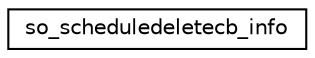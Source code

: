 digraph "Graphical Class Hierarchy"
{
 // LATEX_PDF_SIZE
  edge [fontname="Helvetica",fontsize="10",labelfontname="Helvetica",labelfontsize="10"];
  node [fontname="Helvetica",fontsize="10",shape=record];
  rankdir="LR";
  Node0 [label="so_scheduledeletecb_info",height=0.2,width=0.4,color="black", fillcolor="white", style="filled",URL="$structso__scheduledeletecb__info.html",tooltip=" "];
}
